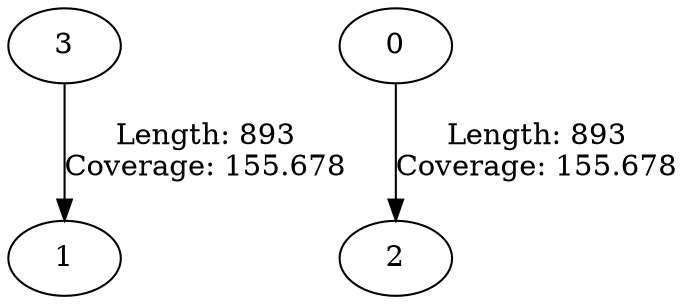 digraph "" {
	3 -> 1	 [label="Length: 893
Coverage: 155.678"];
	0 -> 2	 [label="Length: 893
Coverage: 155.678"];
}
